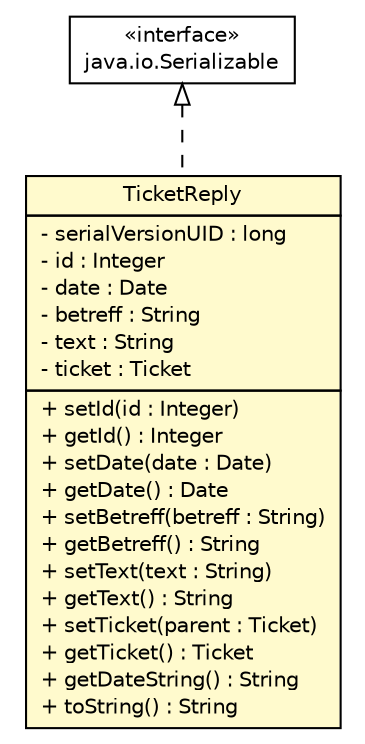 #!/usr/local/bin/dot
#
# Class diagram 
# Generated by UMLGraph version 5.4 (http://www.umlgraph.org/)
#

digraph G {
	edge [fontname="Helvetica",fontsize=10,labelfontname="Helvetica",labelfontsize=10];
	node [fontname="Helvetica",fontsize=10,shape=plaintext];
	nodesep=0.25;
	ranksep=0.5;
	// de.articmodding.TroubleTicket.TicketReply
	c83 [label=<<table title="de.articmodding.TroubleTicket.TicketReply" border="0" cellborder="1" cellspacing="0" cellpadding="2" port="p" bgcolor="lemonChiffon" href="./TicketReply.html">
		<tr><td><table border="0" cellspacing="0" cellpadding="1">
<tr><td align="center" balign="center"> TicketReply </td></tr>
		</table></td></tr>
		<tr><td><table border="0" cellspacing="0" cellpadding="1">
<tr><td align="left" balign="left"> - serialVersionUID : long </td></tr>
<tr><td align="left" balign="left"> - id : Integer </td></tr>
<tr><td align="left" balign="left"> - date : Date </td></tr>
<tr><td align="left" balign="left"> - betreff : String </td></tr>
<tr><td align="left" balign="left"> - text : String </td></tr>
<tr><td align="left" balign="left"> - ticket : Ticket </td></tr>
		</table></td></tr>
		<tr><td><table border="0" cellspacing="0" cellpadding="1">
<tr><td align="left" balign="left"> + setId(id : Integer) </td></tr>
<tr><td align="left" balign="left"> + getId() : Integer </td></tr>
<tr><td align="left" balign="left"> + setDate(date : Date) </td></tr>
<tr><td align="left" balign="left"> + getDate() : Date </td></tr>
<tr><td align="left" balign="left"> + setBetreff(betreff : String) </td></tr>
<tr><td align="left" balign="left"> + getBetreff() : String </td></tr>
<tr><td align="left" balign="left"> + setText(text : String) </td></tr>
<tr><td align="left" balign="left"> + getText() : String </td></tr>
<tr><td align="left" balign="left"> + setTicket(parent : Ticket) </td></tr>
<tr><td align="left" balign="left"> + getTicket() : Ticket </td></tr>
<tr><td align="left" balign="left"> + getDateString() : String </td></tr>
<tr><td align="left" balign="left"> + toString() : String </td></tr>
		</table></td></tr>
		</table>>, URL="./TicketReply.html", fontname="Helvetica", fontcolor="black", fontsize=10.0];
	//de.articmodding.TroubleTicket.TicketReply implements java.io.Serializable
	c91:p -> c83:p [dir=back,arrowtail=empty,style=dashed];
	// java.io.Serializable
	c91 [label=<<table title="java.io.Serializable" border="0" cellborder="1" cellspacing="0" cellpadding="2" port="p" href="http://java.sun.com/j2se/1.4.2/docs/api/java/io/Serializable.html">
		<tr><td><table border="0" cellspacing="0" cellpadding="1">
<tr><td align="center" balign="center"> &#171;interface&#187; </td></tr>
<tr><td align="center" balign="center"> java.io.Serializable </td></tr>
		</table></td></tr>
		</table>>, URL="http://java.sun.com/j2se/1.4.2/docs/api/java/io/Serializable.html", fontname="Helvetica", fontcolor="black", fontsize=10.0];
}

